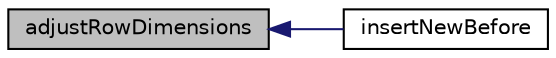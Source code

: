 digraph "adjustRowDimensions"
{
  edge [fontname="Helvetica",fontsize="10",labelfontname="Helvetica",labelfontsize="10"];
  node [fontname="Helvetica",fontsize="10",shape=record];
  rankdir="LR";
  Node38 [label="adjustRowDimensions",height=0.2,width=0.4,color="black", fillcolor="grey75", style="filled", fontcolor="black"];
  Node38 -> Node39 [dir="back",color="midnightblue",fontsize="10",style="solid",fontname="Helvetica"];
  Node39 [label="insertNewBefore",height=0.2,width=0.4,color="black", fillcolor="white", style="filled",URL="$class_p_h_p_excel___reference_helper.html#a55e990024949c1c0c2ae42c9894012be"];
}
